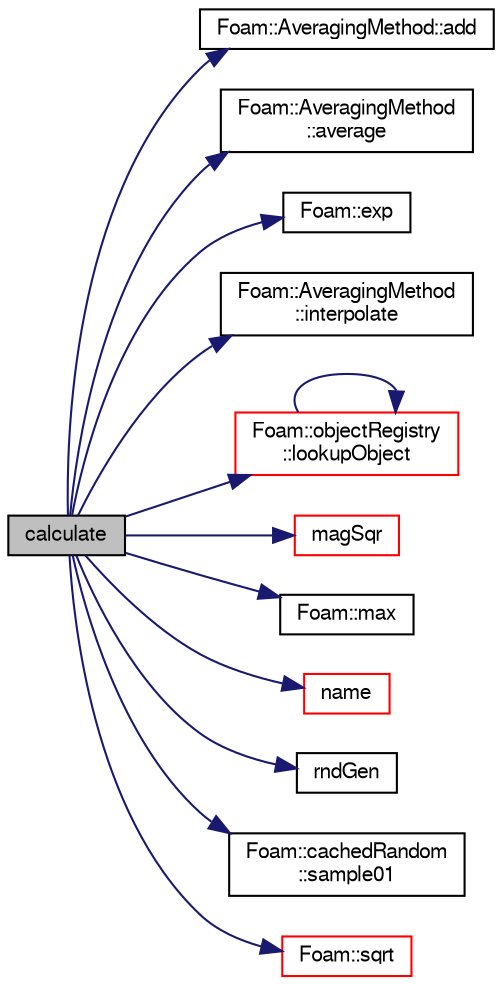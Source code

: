 digraph "calculate"
{
  bgcolor="transparent";
  edge [fontname="FreeSans",fontsize="10",labelfontname="FreeSans",labelfontsize="10"];
  node [fontname="FreeSans",fontsize="10",shape=record];
  rankdir="LR";
  Node90 [label="calculate",height=0.2,width=0.4,color="black", fillcolor="grey75", style="filled", fontcolor="black"];
  Node90 -> Node91 [color="midnightblue",fontsize="10",style="solid",fontname="FreeSans"];
  Node91 [label="Foam::AveragingMethod::add",height=0.2,width=0.4,color="black",URL="$a23898.html#a6c746e8071b3ec1173b56a9aae5cbb1b",tooltip="Member Functions. "];
  Node90 -> Node92 [color="midnightblue",fontsize="10",style="solid",fontname="FreeSans"];
  Node92 [label="Foam::AveragingMethod\l::average",height=0.2,width=0.4,color="black",URL="$a23898.html#adcc1a888cd92655a25f4d7838e3a3ec1",tooltip="Calculate the average. "];
  Node90 -> Node93 [color="midnightblue",fontsize="10",style="solid",fontname="FreeSans"];
  Node93 [label="Foam::exp",height=0.2,width=0.4,color="black",URL="$a21124.html#a12bca6c677fcf0977532179c3cb9bb89"];
  Node90 -> Node94 [color="midnightblue",fontsize="10",style="solid",fontname="FreeSans"];
  Node94 [label="Foam::AveragingMethod\l::interpolate",height=0.2,width=0.4,color="black",URL="$a23898.html#af7a483d975dc4f29985952853a4dd3b3",tooltip="Interpolate. "];
  Node90 -> Node95 [color="midnightblue",fontsize="10",style="solid",fontname="FreeSans"];
  Node95 [label="Foam::objectRegistry\l::lookupObject",height=0.2,width=0.4,color="red",URL="$a26326.html#a8b49296f8410366342c524250612c2aa",tooltip="Lookup and return the object of the given Type. "];
  Node95 -> Node95 [color="midnightblue",fontsize="10",style="solid",fontname="FreeSans"];
  Node90 -> Node149 [color="midnightblue",fontsize="10",style="solid",fontname="FreeSans"];
  Node149 [label="magSqr",height=0.2,width=0.4,color="red",URL="$a12539.html#ab0cd33eb018a643a64ca545601530791"];
  Node90 -> Node151 [color="midnightblue",fontsize="10",style="solid",fontname="FreeSans"];
  Node151 [label="Foam::max",height=0.2,width=0.4,color="black",URL="$a21124.html#ac993e906cf2774ae77e666bc24e81733"];
  Node90 -> Node152 [color="midnightblue",fontsize="10",style="solid",fontname="FreeSans"];
  Node152 [label="name",height=0.2,width=0.4,color="red",URL="$a12539.html#a82e193fb66ae8aade6c98ed7ff994906",tooltip="Return a string representation of a Scalar. "];
  Node90 -> Node154 [color="midnightblue",fontsize="10",style="solid",fontname="FreeSans"];
  Node154 [label="rndGen",height=0.2,width=0.4,color="black",URL="$a38939.html#ab8597af4c8d0209c2e0c9b1982782bfb"];
  Node90 -> Node155 [color="midnightblue",fontsize="10",style="solid",fontname="FreeSans"];
  Node155 [label="Foam::cachedRandom\l::sample01",height=0.2,width=0.4,color="black",URL="$a28134.html#a69e8ec3910ef84b36df7af5b8e692c0a",tooltip="Return a sample whose components lie in the range 0-1. "];
  Node90 -> Node156 [color="midnightblue",fontsize="10",style="solid",fontname="FreeSans"];
  Node156 [label="Foam::sqrt",height=0.2,width=0.4,color="red",URL="$a21124.html#a8616bd62eebf2342a80222fecb1bda71"];
}
